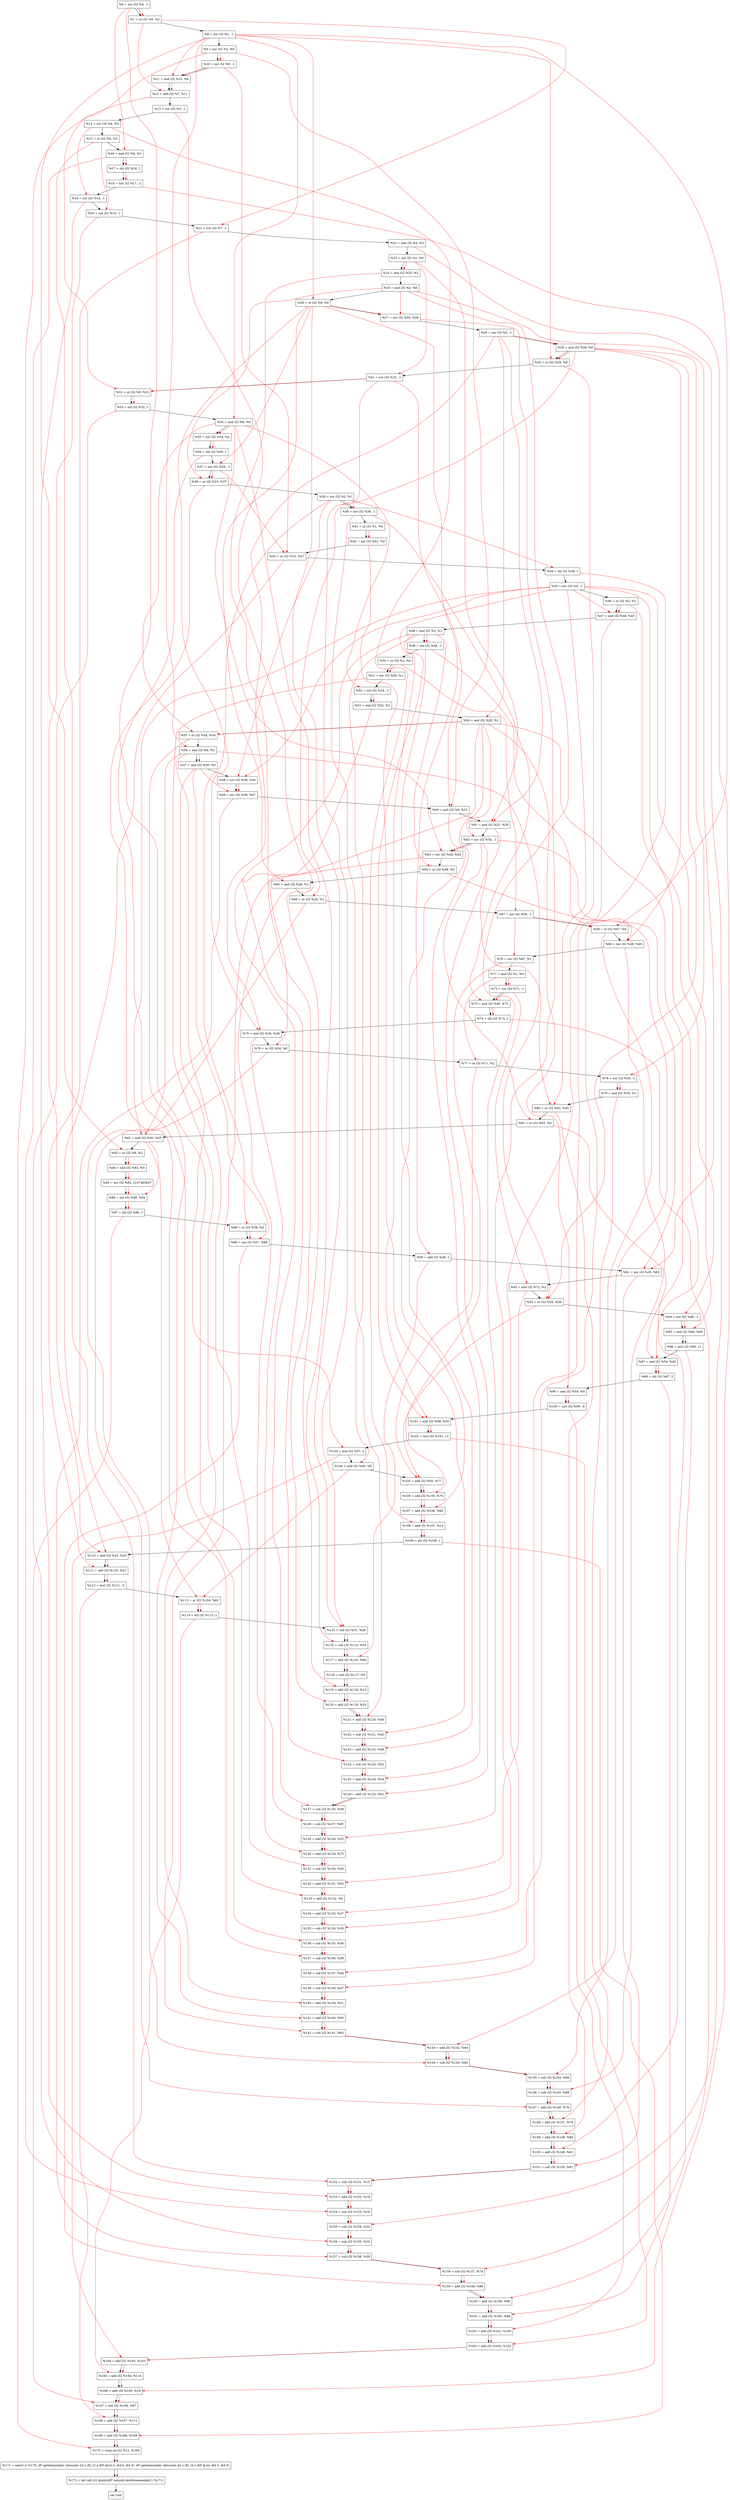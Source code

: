 digraph "DFG for'crackme' function" {
	Node0xf67a50[shape=record, label="  %6 = xor i32 %4, -1"];
	Node0xf67ac0[shape=record, label="  %7 = or i32 %6, %3"];
	Node0xf67b30[shape=record, label="  %8 = xor i32 %1, -1"];
	Node0xf67ba0[shape=record, label="  %9 = xor i32 %2, %0"];
	Node0xf67c10[shape=record, label="  %10 = xor i32 %9, -1"];
	Node0xf67c80[shape=record, label="  %11 = and i32 %10, %8"];
	Node0xf67cf0[shape=record, label="  %12 = add i32 %7, %11"];
	Node0xf67d60[shape=record, label="  %13 = xor i32 %3, -1"];
	Node0xf67dd0[shape=record, label="  %14 = xor i32 %4, %3"];
	Node0xf67e40[shape=record, label="  %15 = or i32 %4, %3"];
	Node0xf67eb0[shape=record, label="  %16 = and i32 %6, %3"];
	Node0xf67f50[shape=record, label="  %17 = shl i32 %16, 1"];
	Node0xf67ff0[shape=record, label="  %18 = xor i32 %17, -2"];
	Node0xf68060[shape=record, label="  %19 = xor i32 %14, -1"];
	Node0xf680d0[shape=record, label="  %20 = xor i32 %15, -1"];
	Node0xf68140[shape=record, label="  %21 = xor i32 %7, -1"];
	Node0xf681b0[shape=record, label="  %22 = and i32 %4, %3"];
	Node0xf68220[shape=record, label="  %23 = xor i32 %1, %0"];
	Node0xf68290[shape=record, label="  %24 = and i32 %23, %2"];
	Node0xf68300[shape=record, label="  %25 = and i32 %2, %0"];
	Node0xf68370[shape=record, label="  %26 = or i32 %8, %0"];
	Node0xf683e0[shape=record, label="  %27 = xor i32 %25, %26"];
	Node0xf68450[shape=record, label="  %28 = xor i32 %2, -1"];
	Node0xf684c0[shape=record, label="  %29 = and i32 %28, %0"];
	Node0xf68530[shape=record, label="  %30 = or i32 %29, %8"];
	Node0xf685a0[shape=record, label="  %31 = xor i32 %23, -1"];
	Node0xf68610[shape=record, label="  %32 = or i32 %9, %31"];
	Node0xf68890[shape=record, label="  %33 = shl i32 %32, 1"];
	Node0xf68900[shape=record, label="  %34 = and i32 %8, %0"];
	Node0xf68970[shape=record, label="  %35 = xor i32 %34, %2"];
	Node0xf689e0[shape=record, label="  %36 = shl i32 %35, 1"];
	Node0xf68a50[shape=record, label="  %37 = xor i32 %26, -1"];
	Node0xf68ac0[shape=record, label="  %38 = or i32 %25, %37"];
	Node0xf68b30[shape=record, label="  %39 = xor i32 %2, %1"];
	Node0xf68ba0[shape=record, label="  %40 = xor i32 %39, -1"];
	Node0xf68c10[shape=record, label="  %41 = or i32 %1, %0"];
	Node0xf68c80[shape=record, label="  %42 = xor i32 %41, %2"];
	Node0xf68cf0[shape=record, label="  %43 = or i32 %10, %37"];
	Node0xf68d60[shape=record, label="  %44 = shl i32 %39, 1"];
	Node0xf68dd0[shape=record, label="  %45 = xor i32 %0, -1"];
	Node0xf68e40[shape=record, label="  %46 = or i32 %2, %1"];
	Node0xf68eb0[shape=record, label="  %47 = and i32 %46, %45"];
	Node0xf68f20[shape=record, label="  %48 = and i32 %2, %1"];
	Node0xf68f90[shape=record, label="  %49 = xor i32 %48, -1"];
	Node0xf69000[shape=record, label="  %50 = or i32 %2, %0"];
	Node0xf69070[shape=record, label="  %51 = xor i32 %50, %1"];
	Node0xf690e0[shape=record, label="  %52 = xor i32 %34, -1"];
	Node0xf69150[shape=record, label="  %53 = and i32 %52, %2"];
	Node0xf691c0[shape=record, label="  %54 = and i32 %28, %1"];
	Node0xf69230[shape=record, label="  %55 = or i32 %54, %34"];
	Node0xf692a0[shape=record, label="  %56 = and i32 %8, %2"];
	Node0xf69310[shape=record, label="  %57 = and i32 %56, %0"];
	Node0xf69380[shape=record, label="  %58 = xor i32 %39, %45"];
	Node0xf693f0[shape=record, label="  %59 = xor i32 %58, %57"];
	Node0xf69460[shape=record, label="  %60 = and i32 %9, %31"];
	Node0xf694d0[shape=record, label="  %61 = and i32 %23, %28"];
	Node0xf69540[shape=record, label="  %62 = xor i32 %54, -1"];
	Node0xf695b0[shape=record, label="  %63 = xor i32 %34, %62"];
	Node0xf69620[shape=record, label="  %64 = or i32 %48, %0"];
	Node0xf69aa0[shape=record, label="  %65 = and i32 %26, %2"];
	Node0xf69b10[shape=record, label="  %66 = or i32 %29, %1"];
	Node0xf69b80[shape=record, label="  %67 = xor i32 %50, -1"];
	Node0xf69bf0[shape=record, label="  %68 = or i32 %67, %8"];
	Node0xf69c60[shape=record, label="  %69 = xor i32 %29, %49"];
	Node0xf69cd0[shape=record, label="  %70 = xor i32 %67, %1"];
	Node0xf69d40[shape=record, label="  %71 = and i32 %1, %0"];
	Node0xf69db0[shape=record, label="  %72 = xor i32 %71, -1"];
	Node0xf69e20[shape=record, label="  %73 = and i32 %40, %72"];
	Node0xf69e90[shape=record, label="  %74 = shl i32 %73, 1"];
	Node0xf69f00[shape=record, label="  %75 = and i32 %26, %28"];
	Node0xf69f70[shape=record, label="  %76 = or i32 %54, %0"];
	Node0xf69fe0[shape=record, label="  %77 = or i32 %71, %2"];
	Node0xf6a050[shape=record, label="  %78 = xor i32 %29, -1"];
	Node0xf6a0c0[shape=record, label="  %79 = and i32 %78, %1"];
	Node0xf6a130[shape=record, label="  %80 = or i32 %62, %45"];
	Node0xf6a1a0[shape=record, label="  %81 = or i32 %62, %0"];
	Node0xf6a210[shape=record, label="  %82 = and i32 %56, %45"];
	Node0xf6a280[shape=record, label="  %83 = or i32 %8, %2"];
	Node0xf6a2f0[shape=record, label="  %84 = and i32 %83, %0"];
	Node0xf6a390[shape=record, label="  %85 = xor i32 %84, 2147483647"];
	Node0xf6a400[shape=record, label="  %86 = xor i32 %85, %82"];
	Node0xf6a470[shape=record, label="  %87 = shl i32 %86, 1"];
	Node0xf6a4e0[shape=record, label="  %88 = or i32 %39, %0"];
	Node0xf6a550[shape=record, label="  %89 = xor i32 %57, %88"];
	Node0xf6a5c0[shape=record, label="  %90 = add i32 %26, 1"];
	Node0xf6a630[shape=record, label="  %91 = xor i32 %25, %62"];
	Node0xf6a6a0[shape=record, label="  %92 = and i32 %72, %2"];
	Node0xf6a710[shape=record, label="  %93 = or i32 %29, %56"];
	Node0xf6a780[shape=record, label="  %94 = xor i32 %46, -1"];
	Node0xf6a7f0[shape=record, label="  %95 = and i32 %94, %45"];
	Node0xf6a890[shape=record, label="  %96 = mul i32 %95, 11"];
	Node0xf6a900[shape=record, label="  %97 = and i32 %54, %45"];
	Node0xf6a9a0[shape=record, label="  %98 = shl i32 %97, 3"];
	Node0xf6aa10[shape=record, label="  %99 = and i32 %54, %0"];
	Node0xf6aab0[shape=record, label="  %100 = mul i32 %99, -6"];
	Node0xf6ab20[shape=record, label="  %101 = and i32 %48, %45"];
	Node0xf6abc0[shape=record, label="  %102 = mul i32 %101, 12"];
	Node0xf6ac30[shape=record, label="  %103 = mul i32 %57, 3"];
	Node0xf6aca0[shape=record, label="  %104 = and i32 %48, %0"];
	Node0xf6ad10[shape=record, label="  %105 = add i32 %93, %77"];
	Node0xf6ad80[shape=record, label="  %106 = add i32 %105, %70"];
	Node0xf6adf0[shape=record, label="  %107 = add i32 %106, %60"];
	Node0xf6ae60[shape=record, label="  %108 = add i32 %107, %14"];
	Node0xf6aed0[shape=record, label="  %109 = shl i32 %108, 1"];
	Node0xf6af40[shape=record, label="  %110 = add i32 %43, %20"];
	Node0xf6afb0[shape=record, label="  %111 = add i32 %110, %21"];
	Node0xf6b050[shape=record, label="  %112 = mul i32 %111, -5"];
	Node0xf6b0c0[shape=record, label="  %113 = or i32 %104, %82"];
	Node0xf6b160[shape=record, label="  %114 = shl i32 %113, 2"];
	Node0xf6b1d0[shape=record, label="  %115 = sub i32 %31, %26"];
	Node0xf6b240[shape=record, label="  %116 = sub i32 %115, %34"];
	Node0xf6b2b0[shape=record, label="  %117 = add i32 %116, %90"];
	Node0xf6b320[shape=record, label="  %118 = sub i32 %117, %3"];
	Node0xf6b390[shape=record, label="  %119 = add i32 %118, %13"];
	Node0xf6b400[shape=record, label="  %120 = add i32 %119, %24"];
	Node0xf6b470[shape=record, label="  %121 = add i32 %120, %40"];
	Node0xf6b4e0[shape=record, label="  %122 = sub i32 %121, %42"];
	Node0xf6b550[shape=record, label="  %123 = add i32 %122, %49"];
	Node0xf6b5c0[shape=record, label="  %124 = sub i32 %123, %53"];
	Node0xf6b630[shape=record, label="  %125 = add i32 %124, %54"];
	Node0xf6b6a0[shape=record, label="  %126 = add i32 %125, %61"];
	Node0xf6b710[shape=record, label="  %127 = sub i32 %126, %48"];
	Node0xf6b780[shape=record, label="  %128 = sub i32 %127, %65"];
	Node0xf6c000[shape=record, label="  %129 = add i32 %128, %25"];
	Node0xf6c070[shape=record, label="  %130 = add i32 %129, %75"];
	Node0xf6c0e0[shape=record, label="  %131 = sub i32 %130, %56"];
	Node0xf6c150[shape=record, label="  %132 = add i32 %131, %92"];
	Node0xf6c1c0[shape=record, label="  %133 = add i32 %132, %6"];
	Node0xf6c230[shape=record, label="  %134 = add i32 %133, %27"];
	Node0xf6c2a0[shape=record, label="  %135 = sub i32 %134, %30"];
	Node0xf6c310[shape=record, label="  %136 = sub i32 %135, %36"];
	Node0xf6c380[shape=record, label="  %137 = sub i32 %136, %38"];
	Node0xf6c3f0[shape=record, label="  %138 = sub i32 %137, %44"];
	Node0xf6c460[shape=record, label="  %139 = sub i32 %138, %47"];
	Node0xf6c4d0[shape=record, label="  %140 = add i32 %139, %51"];
	Node0xf6c540[shape=record, label="  %141 = add i32 %140, %55"];
	Node0xf6c5b0[shape=record, label="  %142 = sub i32 %141, %63"];
	Node0xf6c620[shape=record, label="  %143 = add i32 %142, %64"];
	Node0xf6c690[shape=record, label="  %144 = sub i32 %143, %66"];
	Node0xf6c700[shape=record, label="  %145 = sub i32 %144, %68"];
	Node0xf6c770[shape=record, label="  %146 = sub i32 %145, %69"];
	Node0xf6c7e0[shape=record, label="  %147 = add i32 %146, %76"];
	Node0xf6c850[shape=record, label="  %148 = add i32 %147, %79"];
	Node0xf6c8c0[shape=record, label="  %149 = add i32 %148, %80"];
	Node0xf6c930[shape=record, label="  %150 = add i32 %149, %81"];
	Node0xf6c9a0[shape=record, label="  %151 = sub i32 %150, %91"];
	Node0xf6ca10[shape=record, label="  %152 = sub i32 %151, %15"];
	Node0xf6ca80[shape=record, label="  %153 = add i32 %152, %19"];
	Node0xf6caf0[shape=record, label="  %154 = sub i32 %153, %16"];
	Node0xf6cb60[shape=record, label="  %155 = sub i32 %154, %22"];
	Node0xf6cbd0[shape=record, label="  %156 = sub i32 %155, %33"];
	Node0xf6cc40[shape=record, label="  %157 = sub i32 %156, %59"];
	Node0xf6ccb0[shape=record, label="  %158 = sub i32 %157, %74"];
	Node0xf6cd20[shape=record, label="  %159 = add i32 %158, %89"];
	Node0xf6cd90[shape=record, label="  %160 = add i32 %159, %96"];
	Node0xf6ce00[shape=record, label="  %161 = add i32 %160, %98"];
	Node0xf6ce70[shape=record, label="  %162 = add i32 %161, %100"];
	Node0xf6cee0[shape=record, label="  %163 = add i32 %162, %102"];
	Node0xf6cf50[shape=record, label="  %164 = add i32 %163, %103"];
	Node0xf6cfc0[shape=record, label="  %165 = add i32 %164, %114"];
	Node0xf6d030[shape=record, label="  %166 = add i32 %165, %18"];
	Node0xf6d0a0[shape=record, label="  %167 = sub i32 %166, %87"];
	Node0xf6d110[shape=record, label="  %168 = add i32 %167, %112"];
	Node0xf6d180[shape=record, label="  %169 = add i32 %168, %109"];
	Node0xf6d1f0[shape=record, label="  %170 = icmp eq i32 %12, %169"];
	Node0xf07268[shape=record, label="  %171 = select i1 %170, i8* getelementptr inbounds ([5 x i8], [5 x i8]* @str.3, i64 0, i64 0), i8* getelementptr inbounds ([4 x i8], [4 x i8]* @str, i64 0, i64 0)"];
	Node0xf6d480[shape=record, label="  %172 = tail call i32 @puts(i8* nonnull dereferenceable(1) %171)"];
	Node0xf6d4d0[shape=record, label="  ret void"];
	Node0xf67a50 -> Node0xf67ac0;
	Node0xf67ac0 -> Node0xf67b30;
	Node0xf67b30 -> Node0xf67ba0;
	Node0xf67ba0 -> Node0xf67c10;
	Node0xf67c10 -> Node0xf67c80;
	Node0xf67c80 -> Node0xf67cf0;
	Node0xf67cf0 -> Node0xf67d60;
	Node0xf67d60 -> Node0xf67dd0;
	Node0xf67dd0 -> Node0xf67e40;
	Node0xf67e40 -> Node0xf67eb0;
	Node0xf67eb0 -> Node0xf67f50;
	Node0xf67f50 -> Node0xf67ff0;
	Node0xf67ff0 -> Node0xf68060;
	Node0xf68060 -> Node0xf680d0;
	Node0xf680d0 -> Node0xf68140;
	Node0xf68140 -> Node0xf681b0;
	Node0xf681b0 -> Node0xf68220;
	Node0xf68220 -> Node0xf68290;
	Node0xf68290 -> Node0xf68300;
	Node0xf68300 -> Node0xf68370;
	Node0xf68370 -> Node0xf683e0;
	Node0xf683e0 -> Node0xf68450;
	Node0xf68450 -> Node0xf684c0;
	Node0xf684c0 -> Node0xf68530;
	Node0xf68530 -> Node0xf685a0;
	Node0xf685a0 -> Node0xf68610;
	Node0xf68610 -> Node0xf68890;
	Node0xf68890 -> Node0xf68900;
	Node0xf68900 -> Node0xf68970;
	Node0xf68970 -> Node0xf689e0;
	Node0xf689e0 -> Node0xf68a50;
	Node0xf68a50 -> Node0xf68ac0;
	Node0xf68ac0 -> Node0xf68b30;
	Node0xf68b30 -> Node0xf68ba0;
	Node0xf68ba0 -> Node0xf68c10;
	Node0xf68c10 -> Node0xf68c80;
	Node0xf68c80 -> Node0xf68cf0;
	Node0xf68cf0 -> Node0xf68d60;
	Node0xf68d60 -> Node0xf68dd0;
	Node0xf68dd0 -> Node0xf68e40;
	Node0xf68e40 -> Node0xf68eb0;
	Node0xf68eb0 -> Node0xf68f20;
	Node0xf68f20 -> Node0xf68f90;
	Node0xf68f90 -> Node0xf69000;
	Node0xf69000 -> Node0xf69070;
	Node0xf69070 -> Node0xf690e0;
	Node0xf690e0 -> Node0xf69150;
	Node0xf69150 -> Node0xf691c0;
	Node0xf691c0 -> Node0xf69230;
	Node0xf69230 -> Node0xf692a0;
	Node0xf692a0 -> Node0xf69310;
	Node0xf69310 -> Node0xf69380;
	Node0xf69380 -> Node0xf693f0;
	Node0xf693f0 -> Node0xf69460;
	Node0xf69460 -> Node0xf694d0;
	Node0xf694d0 -> Node0xf69540;
	Node0xf69540 -> Node0xf695b0;
	Node0xf695b0 -> Node0xf69620;
	Node0xf69620 -> Node0xf69aa0;
	Node0xf69aa0 -> Node0xf69b10;
	Node0xf69b10 -> Node0xf69b80;
	Node0xf69b80 -> Node0xf69bf0;
	Node0xf69bf0 -> Node0xf69c60;
	Node0xf69c60 -> Node0xf69cd0;
	Node0xf69cd0 -> Node0xf69d40;
	Node0xf69d40 -> Node0xf69db0;
	Node0xf69db0 -> Node0xf69e20;
	Node0xf69e20 -> Node0xf69e90;
	Node0xf69e90 -> Node0xf69f00;
	Node0xf69f00 -> Node0xf69f70;
	Node0xf69f70 -> Node0xf69fe0;
	Node0xf69fe0 -> Node0xf6a050;
	Node0xf6a050 -> Node0xf6a0c0;
	Node0xf6a0c0 -> Node0xf6a130;
	Node0xf6a130 -> Node0xf6a1a0;
	Node0xf6a1a0 -> Node0xf6a210;
	Node0xf6a210 -> Node0xf6a280;
	Node0xf6a280 -> Node0xf6a2f0;
	Node0xf6a2f0 -> Node0xf6a390;
	Node0xf6a390 -> Node0xf6a400;
	Node0xf6a400 -> Node0xf6a470;
	Node0xf6a470 -> Node0xf6a4e0;
	Node0xf6a4e0 -> Node0xf6a550;
	Node0xf6a550 -> Node0xf6a5c0;
	Node0xf6a5c0 -> Node0xf6a630;
	Node0xf6a630 -> Node0xf6a6a0;
	Node0xf6a6a0 -> Node0xf6a710;
	Node0xf6a710 -> Node0xf6a780;
	Node0xf6a780 -> Node0xf6a7f0;
	Node0xf6a7f0 -> Node0xf6a890;
	Node0xf6a890 -> Node0xf6a900;
	Node0xf6a900 -> Node0xf6a9a0;
	Node0xf6a9a0 -> Node0xf6aa10;
	Node0xf6aa10 -> Node0xf6aab0;
	Node0xf6aab0 -> Node0xf6ab20;
	Node0xf6ab20 -> Node0xf6abc0;
	Node0xf6abc0 -> Node0xf6ac30;
	Node0xf6ac30 -> Node0xf6aca0;
	Node0xf6aca0 -> Node0xf6ad10;
	Node0xf6ad10 -> Node0xf6ad80;
	Node0xf6ad80 -> Node0xf6adf0;
	Node0xf6adf0 -> Node0xf6ae60;
	Node0xf6ae60 -> Node0xf6aed0;
	Node0xf6aed0 -> Node0xf6af40;
	Node0xf6af40 -> Node0xf6afb0;
	Node0xf6afb0 -> Node0xf6b050;
	Node0xf6b050 -> Node0xf6b0c0;
	Node0xf6b0c0 -> Node0xf6b160;
	Node0xf6b160 -> Node0xf6b1d0;
	Node0xf6b1d0 -> Node0xf6b240;
	Node0xf6b240 -> Node0xf6b2b0;
	Node0xf6b2b0 -> Node0xf6b320;
	Node0xf6b320 -> Node0xf6b390;
	Node0xf6b390 -> Node0xf6b400;
	Node0xf6b400 -> Node0xf6b470;
	Node0xf6b470 -> Node0xf6b4e0;
	Node0xf6b4e0 -> Node0xf6b550;
	Node0xf6b550 -> Node0xf6b5c0;
	Node0xf6b5c0 -> Node0xf6b630;
	Node0xf6b630 -> Node0xf6b6a0;
	Node0xf6b6a0 -> Node0xf6b710;
	Node0xf6b710 -> Node0xf6b780;
	Node0xf6b780 -> Node0xf6c000;
	Node0xf6c000 -> Node0xf6c070;
	Node0xf6c070 -> Node0xf6c0e0;
	Node0xf6c0e0 -> Node0xf6c150;
	Node0xf6c150 -> Node0xf6c1c0;
	Node0xf6c1c0 -> Node0xf6c230;
	Node0xf6c230 -> Node0xf6c2a0;
	Node0xf6c2a0 -> Node0xf6c310;
	Node0xf6c310 -> Node0xf6c380;
	Node0xf6c380 -> Node0xf6c3f0;
	Node0xf6c3f0 -> Node0xf6c460;
	Node0xf6c460 -> Node0xf6c4d0;
	Node0xf6c4d0 -> Node0xf6c540;
	Node0xf6c540 -> Node0xf6c5b0;
	Node0xf6c5b0 -> Node0xf6c620;
	Node0xf6c620 -> Node0xf6c690;
	Node0xf6c690 -> Node0xf6c700;
	Node0xf6c700 -> Node0xf6c770;
	Node0xf6c770 -> Node0xf6c7e0;
	Node0xf6c7e0 -> Node0xf6c850;
	Node0xf6c850 -> Node0xf6c8c0;
	Node0xf6c8c0 -> Node0xf6c930;
	Node0xf6c930 -> Node0xf6c9a0;
	Node0xf6c9a0 -> Node0xf6ca10;
	Node0xf6ca10 -> Node0xf6ca80;
	Node0xf6ca80 -> Node0xf6caf0;
	Node0xf6caf0 -> Node0xf6cb60;
	Node0xf6cb60 -> Node0xf6cbd0;
	Node0xf6cbd0 -> Node0xf6cc40;
	Node0xf6cc40 -> Node0xf6ccb0;
	Node0xf6ccb0 -> Node0xf6cd20;
	Node0xf6cd20 -> Node0xf6cd90;
	Node0xf6cd90 -> Node0xf6ce00;
	Node0xf6ce00 -> Node0xf6ce70;
	Node0xf6ce70 -> Node0xf6cee0;
	Node0xf6cee0 -> Node0xf6cf50;
	Node0xf6cf50 -> Node0xf6cfc0;
	Node0xf6cfc0 -> Node0xf6d030;
	Node0xf6d030 -> Node0xf6d0a0;
	Node0xf6d0a0 -> Node0xf6d110;
	Node0xf6d110 -> Node0xf6d180;
	Node0xf6d180 -> Node0xf6d1f0;
	Node0xf6d1f0 -> Node0xf07268;
	Node0xf07268 -> Node0xf6d480;
	Node0xf6d480 -> Node0xf6d4d0;
edge [color=red]
	Node0xf67a50 -> Node0xf67ac0;
	Node0xf67ba0 -> Node0xf67c10;
	Node0xf67c10 -> Node0xf67c80;
	Node0xf67b30 -> Node0xf67c80;
	Node0xf67ac0 -> Node0xf67cf0;
	Node0xf67c80 -> Node0xf67cf0;
	Node0xf67a50 -> Node0xf67eb0;
	Node0xf67eb0 -> Node0xf67f50;
	Node0xf67f50 -> Node0xf67ff0;
	Node0xf67dd0 -> Node0xf68060;
	Node0xf67e40 -> Node0xf680d0;
	Node0xf67ac0 -> Node0xf68140;
	Node0xf68220 -> Node0xf68290;
	Node0xf67b30 -> Node0xf68370;
	Node0xf68300 -> Node0xf683e0;
	Node0xf68370 -> Node0xf683e0;
	Node0xf68450 -> Node0xf684c0;
	Node0xf684c0 -> Node0xf68530;
	Node0xf67b30 -> Node0xf68530;
	Node0xf68220 -> Node0xf685a0;
	Node0xf67ba0 -> Node0xf68610;
	Node0xf685a0 -> Node0xf68610;
	Node0xf68610 -> Node0xf68890;
	Node0xf67b30 -> Node0xf68900;
	Node0xf68900 -> Node0xf68970;
	Node0xf68970 -> Node0xf689e0;
	Node0xf68370 -> Node0xf68a50;
	Node0xf68300 -> Node0xf68ac0;
	Node0xf68a50 -> Node0xf68ac0;
	Node0xf68b30 -> Node0xf68ba0;
	Node0xf68c10 -> Node0xf68c80;
	Node0xf67c10 -> Node0xf68cf0;
	Node0xf68a50 -> Node0xf68cf0;
	Node0xf68b30 -> Node0xf68d60;
	Node0xf68e40 -> Node0xf68eb0;
	Node0xf68dd0 -> Node0xf68eb0;
	Node0xf68f20 -> Node0xf68f90;
	Node0xf69000 -> Node0xf69070;
	Node0xf68900 -> Node0xf690e0;
	Node0xf690e0 -> Node0xf69150;
	Node0xf68450 -> Node0xf691c0;
	Node0xf691c0 -> Node0xf69230;
	Node0xf68900 -> Node0xf69230;
	Node0xf67b30 -> Node0xf692a0;
	Node0xf692a0 -> Node0xf69310;
	Node0xf68b30 -> Node0xf69380;
	Node0xf68dd0 -> Node0xf69380;
	Node0xf69380 -> Node0xf693f0;
	Node0xf69310 -> Node0xf693f0;
	Node0xf67ba0 -> Node0xf69460;
	Node0xf685a0 -> Node0xf69460;
	Node0xf68220 -> Node0xf694d0;
	Node0xf68450 -> Node0xf694d0;
	Node0xf691c0 -> Node0xf69540;
	Node0xf68900 -> Node0xf695b0;
	Node0xf69540 -> Node0xf695b0;
	Node0xf68f20 -> Node0xf69620;
	Node0xf68370 -> Node0xf69aa0;
	Node0xf684c0 -> Node0xf69b10;
	Node0xf69000 -> Node0xf69b80;
	Node0xf69b80 -> Node0xf69bf0;
	Node0xf67b30 -> Node0xf69bf0;
	Node0xf684c0 -> Node0xf69c60;
	Node0xf68f90 -> Node0xf69c60;
	Node0xf69b80 -> Node0xf69cd0;
	Node0xf69d40 -> Node0xf69db0;
	Node0xf68ba0 -> Node0xf69e20;
	Node0xf69db0 -> Node0xf69e20;
	Node0xf69e20 -> Node0xf69e90;
	Node0xf68370 -> Node0xf69f00;
	Node0xf68450 -> Node0xf69f00;
	Node0xf691c0 -> Node0xf69f70;
	Node0xf69d40 -> Node0xf69fe0;
	Node0xf684c0 -> Node0xf6a050;
	Node0xf6a050 -> Node0xf6a0c0;
	Node0xf69540 -> Node0xf6a130;
	Node0xf68dd0 -> Node0xf6a130;
	Node0xf69540 -> Node0xf6a1a0;
	Node0xf692a0 -> Node0xf6a210;
	Node0xf68dd0 -> Node0xf6a210;
	Node0xf67b30 -> Node0xf6a280;
	Node0xf6a280 -> Node0xf6a2f0;
	Node0xf6a2f0 -> Node0xf6a390;
	Node0xf6a390 -> Node0xf6a400;
	Node0xf6a210 -> Node0xf6a400;
	Node0xf6a400 -> Node0xf6a470;
	Node0xf68b30 -> Node0xf6a4e0;
	Node0xf69310 -> Node0xf6a550;
	Node0xf6a4e0 -> Node0xf6a550;
	Node0xf68370 -> Node0xf6a5c0;
	Node0xf68300 -> Node0xf6a630;
	Node0xf69540 -> Node0xf6a630;
	Node0xf69db0 -> Node0xf6a6a0;
	Node0xf684c0 -> Node0xf6a710;
	Node0xf692a0 -> Node0xf6a710;
	Node0xf68e40 -> Node0xf6a780;
	Node0xf6a780 -> Node0xf6a7f0;
	Node0xf68dd0 -> Node0xf6a7f0;
	Node0xf6a7f0 -> Node0xf6a890;
	Node0xf691c0 -> Node0xf6a900;
	Node0xf68dd0 -> Node0xf6a900;
	Node0xf6a900 -> Node0xf6a9a0;
	Node0xf691c0 -> Node0xf6aa10;
	Node0xf6aa10 -> Node0xf6aab0;
	Node0xf68f20 -> Node0xf6ab20;
	Node0xf68dd0 -> Node0xf6ab20;
	Node0xf6ab20 -> Node0xf6abc0;
	Node0xf69310 -> Node0xf6ac30;
	Node0xf68f20 -> Node0xf6aca0;
	Node0xf6a710 -> Node0xf6ad10;
	Node0xf69fe0 -> Node0xf6ad10;
	Node0xf6ad10 -> Node0xf6ad80;
	Node0xf69cd0 -> Node0xf6ad80;
	Node0xf6ad80 -> Node0xf6adf0;
	Node0xf69460 -> Node0xf6adf0;
	Node0xf6adf0 -> Node0xf6ae60;
	Node0xf67dd0 -> Node0xf6ae60;
	Node0xf6ae60 -> Node0xf6aed0;
	Node0xf68cf0 -> Node0xf6af40;
	Node0xf680d0 -> Node0xf6af40;
	Node0xf6af40 -> Node0xf6afb0;
	Node0xf68140 -> Node0xf6afb0;
	Node0xf6afb0 -> Node0xf6b050;
	Node0xf6aca0 -> Node0xf6b0c0;
	Node0xf6a210 -> Node0xf6b0c0;
	Node0xf6b0c0 -> Node0xf6b160;
	Node0xf685a0 -> Node0xf6b1d0;
	Node0xf68370 -> Node0xf6b1d0;
	Node0xf6b1d0 -> Node0xf6b240;
	Node0xf68900 -> Node0xf6b240;
	Node0xf6b240 -> Node0xf6b2b0;
	Node0xf6a5c0 -> Node0xf6b2b0;
	Node0xf6b2b0 -> Node0xf6b320;
	Node0xf6b320 -> Node0xf6b390;
	Node0xf67d60 -> Node0xf6b390;
	Node0xf6b390 -> Node0xf6b400;
	Node0xf68290 -> Node0xf6b400;
	Node0xf6b400 -> Node0xf6b470;
	Node0xf68ba0 -> Node0xf6b470;
	Node0xf6b470 -> Node0xf6b4e0;
	Node0xf68c80 -> Node0xf6b4e0;
	Node0xf6b4e0 -> Node0xf6b550;
	Node0xf68f90 -> Node0xf6b550;
	Node0xf6b550 -> Node0xf6b5c0;
	Node0xf69150 -> Node0xf6b5c0;
	Node0xf6b5c0 -> Node0xf6b630;
	Node0xf691c0 -> Node0xf6b630;
	Node0xf6b630 -> Node0xf6b6a0;
	Node0xf694d0 -> Node0xf6b6a0;
	Node0xf6b6a0 -> Node0xf6b710;
	Node0xf68f20 -> Node0xf6b710;
	Node0xf6b710 -> Node0xf6b780;
	Node0xf69aa0 -> Node0xf6b780;
	Node0xf6b780 -> Node0xf6c000;
	Node0xf68300 -> Node0xf6c000;
	Node0xf6c000 -> Node0xf6c070;
	Node0xf69f00 -> Node0xf6c070;
	Node0xf6c070 -> Node0xf6c0e0;
	Node0xf692a0 -> Node0xf6c0e0;
	Node0xf6c0e0 -> Node0xf6c150;
	Node0xf6a6a0 -> Node0xf6c150;
	Node0xf6c150 -> Node0xf6c1c0;
	Node0xf67a50 -> Node0xf6c1c0;
	Node0xf6c1c0 -> Node0xf6c230;
	Node0xf683e0 -> Node0xf6c230;
	Node0xf6c230 -> Node0xf6c2a0;
	Node0xf68530 -> Node0xf6c2a0;
	Node0xf6c2a0 -> Node0xf6c310;
	Node0xf689e0 -> Node0xf6c310;
	Node0xf6c310 -> Node0xf6c380;
	Node0xf68ac0 -> Node0xf6c380;
	Node0xf6c380 -> Node0xf6c3f0;
	Node0xf68d60 -> Node0xf6c3f0;
	Node0xf6c3f0 -> Node0xf6c460;
	Node0xf68eb0 -> Node0xf6c460;
	Node0xf6c460 -> Node0xf6c4d0;
	Node0xf69070 -> Node0xf6c4d0;
	Node0xf6c4d0 -> Node0xf6c540;
	Node0xf69230 -> Node0xf6c540;
	Node0xf6c540 -> Node0xf6c5b0;
	Node0xf695b0 -> Node0xf6c5b0;
	Node0xf6c5b0 -> Node0xf6c620;
	Node0xf69620 -> Node0xf6c620;
	Node0xf6c620 -> Node0xf6c690;
	Node0xf69b10 -> Node0xf6c690;
	Node0xf6c690 -> Node0xf6c700;
	Node0xf69bf0 -> Node0xf6c700;
	Node0xf6c700 -> Node0xf6c770;
	Node0xf69c60 -> Node0xf6c770;
	Node0xf6c770 -> Node0xf6c7e0;
	Node0xf69f70 -> Node0xf6c7e0;
	Node0xf6c7e0 -> Node0xf6c850;
	Node0xf6a0c0 -> Node0xf6c850;
	Node0xf6c850 -> Node0xf6c8c0;
	Node0xf6a130 -> Node0xf6c8c0;
	Node0xf6c8c0 -> Node0xf6c930;
	Node0xf6a1a0 -> Node0xf6c930;
	Node0xf6c930 -> Node0xf6c9a0;
	Node0xf6a630 -> Node0xf6c9a0;
	Node0xf6c9a0 -> Node0xf6ca10;
	Node0xf67e40 -> Node0xf6ca10;
	Node0xf6ca10 -> Node0xf6ca80;
	Node0xf68060 -> Node0xf6ca80;
	Node0xf6ca80 -> Node0xf6caf0;
	Node0xf67eb0 -> Node0xf6caf0;
	Node0xf6caf0 -> Node0xf6cb60;
	Node0xf681b0 -> Node0xf6cb60;
	Node0xf6cb60 -> Node0xf6cbd0;
	Node0xf68890 -> Node0xf6cbd0;
	Node0xf6cbd0 -> Node0xf6cc40;
	Node0xf693f0 -> Node0xf6cc40;
	Node0xf6cc40 -> Node0xf6ccb0;
	Node0xf69e90 -> Node0xf6ccb0;
	Node0xf6ccb0 -> Node0xf6cd20;
	Node0xf6a550 -> Node0xf6cd20;
	Node0xf6cd20 -> Node0xf6cd90;
	Node0xf6a890 -> Node0xf6cd90;
	Node0xf6cd90 -> Node0xf6ce00;
	Node0xf6a9a0 -> Node0xf6ce00;
	Node0xf6ce00 -> Node0xf6ce70;
	Node0xf6aab0 -> Node0xf6ce70;
	Node0xf6ce70 -> Node0xf6cee0;
	Node0xf6abc0 -> Node0xf6cee0;
	Node0xf6cee0 -> Node0xf6cf50;
	Node0xf6ac30 -> Node0xf6cf50;
	Node0xf6cf50 -> Node0xf6cfc0;
	Node0xf6b160 -> Node0xf6cfc0;
	Node0xf6cfc0 -> Node0xf6d030;
	Node0xf67ff0 -> Node0xf6d030;
	Node0xf6d030 -> Node0xf6d0a0;
	Node0xf6a470 -> Node0xf6d0a0;
	Node0xf6d0a0 -> Node0xf6d110;
	Node0xf6b050 -> Node0xf6d110;
	Node0xf6d110 -> Node0xf6d180;
	Node0xf6aed0 -> Node0xf6d180;
	Node0xf67cf0 -> Node0xf6d1f0;
	Node0xf6d180 -> Node0xf6d1f0;
	Node0xf6d1f0 -> Node0xf07268;
	Node0xf07268 -> Node0xf6d480;
}
